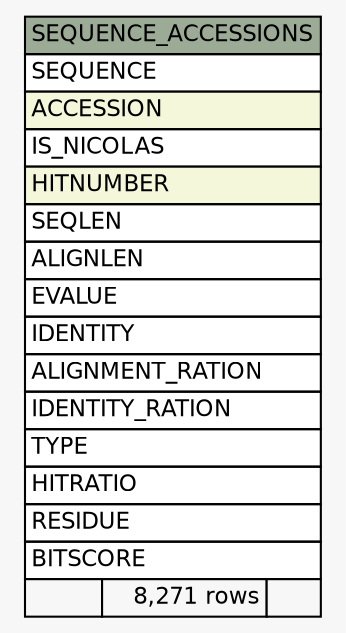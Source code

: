 // dot 2.38.0 on Windows 10 10.0
// SchemaSpy rev Unknown
digraph "SEQUENCE_ACCESSIONS" {
  graph [
    rankdir="RL"
    bgcolor="#f7f7f7"
    nodesep="0.18"
    ranksep="0.46"
    fontname="Helvetica"
    fontsize="11"
  ];
  node [
    fontname="Helvetica"
    fontsize="11"
    shape="plaintext"
  ];
  edge [
    arrowsize="0.8"
  ];
  "SEQUENCE_ACCESSIONS" [
    label=<
    <TABLE BORDER="0" CELLBORDER="1" CELLSPACING="0" BGCOLOR="#ffffff">
      <TR><TD COLSPAN="3" BGCOLOR="#9bab96" ALIGN="CENTER">SEQUENCE_ACCESSIONS</TD></TR>
      <TR><TD PORT="SEQUENCE" COLSPAN="3" ALIGN="LEFT">SEQUENCE</TD></TR>
      <TR><TD PORT="ACCESSION" COLSPAN="3" BGCOLOR="#f4f7da" ALIGN="LEFT">ACCESSION</TD></TR>
      <TR><TD PORT="IS_NICOLAS" COLSPAN="3" ALIGN="LEFT">IS_NICOLAS</TD></TR>
      <TR><TD PORT="HITNUMBER" COLSPAN="3" BGCOLOR="#f4f7da" ALIGN="LEFT">HITNUMBER</TD></TR>
      <TR><TD PORT="SEQLEN" COLSPAN="3" ALIGN="LEFT">SEQLEN</TD></TR>
      <TR><TD PORT="ALIGNLEN" COLSPAN="3" ALIGN="LEFT">ALIGNLEN</TD></TR>
      <TR><TD PORT="EVALUE" COLSPAN="3" ALIGN="LEFT">EVALUE</TD></TR>
      <TR><TD PORT="IDENTITY" COLSPAN="3" ALIGN="LEFT">IDENTITY</TD></TR>
      <TR><TD PORT="ALIGNMENT_RATION" COLSPAN="3" ALIGN="LEFT">ALIGNMENT_RATION</TD></TR>
      <TR><TD PORT="IDENTITY_RATION" COLSPAN="3" ALIGN="LEFT">IDENTITY_RATION</TD></TR>
      <TR><TD PORT="TYPE" COLSPAN="3" ALIGN="LEFT">TYPE</TD></TR>
      <TR><TD PORT="HITRATIO" COLSPAN="3" ALIGN="LEFT">HITRATIO</TD></TR>
      <TR><TD PORT="RESIDUE" COLSPAN="3" ALIGN="LEFT">RESIDUE</TD></TR>
      <TR><TD PORT="BITSCORE" COLSPAN="3" ALIGN="LEFT">BITSCORE</TD></TR>
      <TR><TD ALIGN="LEFT" BGCOLOR="#f7f7f7">  </TD><TD ALIGN="RIGHT" BGCOLOR="#f7f7f7">8,271 rows</TD><TD ALIGN="RIGHT" BGCOLOR="#f7f7f7">  </TD></TR>
    </TABLE>>
    URL="tables/SEQUENCE_ACCESSIONS.html"
    tooltip="SEQUENCE_ACCESSIONS"
  ];
}
